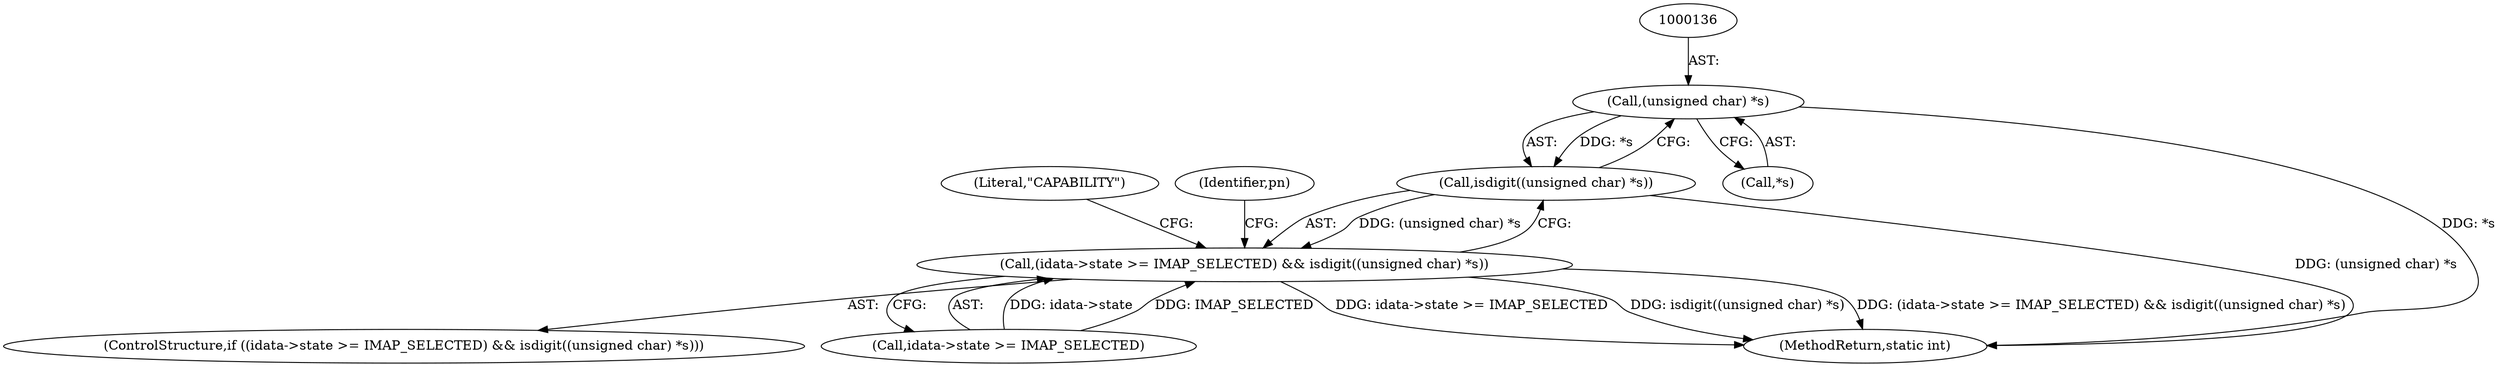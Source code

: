 digraph "0_neomutt_36a29280448097f34ce9c94606195f2ac643fed1@pointer" {
"1000135" [label="(Call,(unsigned char) *s)"];
"1000134" [label="(Call,isdigit((unsigned char) *s))"];
"1000128" [label="(Call,(idata->state >= IMAP_SELECTED) && isdigit((unsigned char) *s))"];
"1000252" [label="(Literal,\"CAPABILITY\")"];
"1000137" [label="(Call,*s)"];
"1000134" [label="(Call,isdigit((unsigned char) *s))"];
"1000141" [label="(Identifier,pn)"];
"1000127" [label="(ControlStructure,if ((idata->state >= IMAP_SELECTED) && isdigit((unsigned char) *s)))"];
"1000129" [label="(Call,idata->state >= IMAP_SELECTED)"];
"1000402" [label="(MethodReturn,static int)"];
"1000128" [label="(Call,(idata->state >= IMAP_SELECTED) && isdigit((unsigned char) *s))"];
"1000135" [label="(Call,(unsigned char) *s)"];
"1000135" -> "1000134"  [label="AST: "];
"1000135" -> "1000137"  [label="CFG: "];
"1000136" -> "1000135"  [label="AST: "];
"1000137" -> "1000135"  [label="AST: "];
"1000134" -> "1000135"  [label="CFG: "];
"1000135" -> "1000402"  [label="DDG: *s"];
"1000135" -> "1000134"  [label="DDG: *s"];
"1000134" -> "1000128"  [label="AST: "];
"1000128" -> "1000134"  [label="CFG: "];
"1000134" -> "1000402"  [label="DDG: (unsigned char) *s"];
"1000134" -> "1000128"  [label="DDG: (unsigned char) *s"];
"1000128" -> "1000127"  [label="AST: "];
"1000128" -> "1000129"  [label="CFG: "];
"1000129" -> "1000128"  [label="AST: "];
"1000141" -> "1000128"  [label="CFG: "];
"1000252" -> "1000128"  [label="CFG: "];
"1000128" -> "1000402"  [label="DDG: idata->state >= IMAP_SELECTED"];
"1000128" -> "1000402"  [label="DDG: isdigit((unsigned char) *s)"];
"1000128" -> "1000402"  [label="DDG: (idata->state >= IMAP_SELECTED) && isdigit((unsigned char) *s)"];
"1000129" -> "1000128"  [label="DDG: idata->state"];
"1000129" -> "1000128"  [label="DDG: IMAP_SELECTED"];
}
